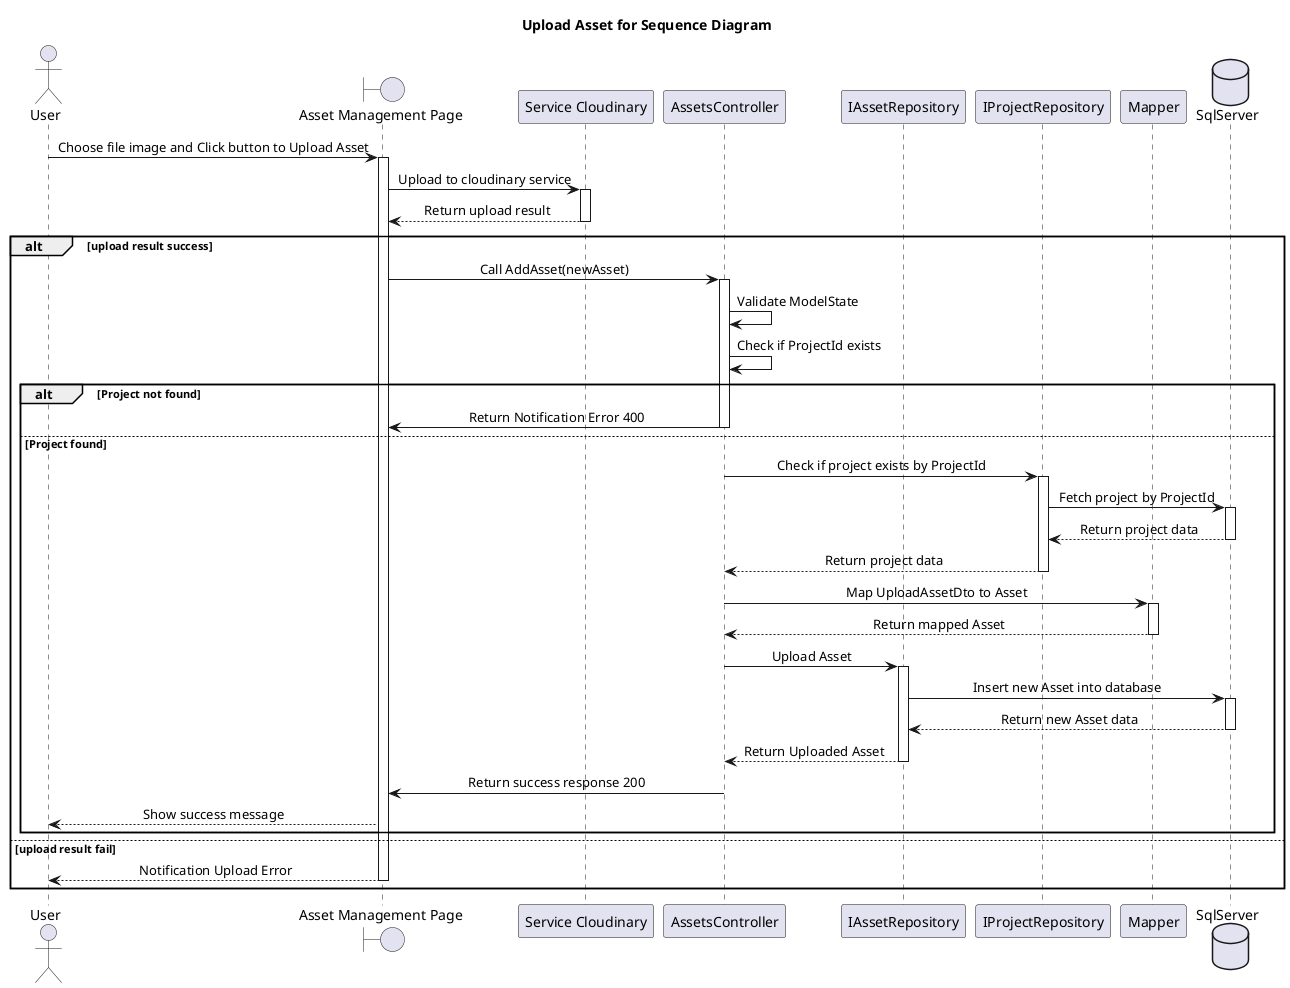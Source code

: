 @startuml
skinparam classAttributeIconSize 0
skinparam SequenceMessageAlignment center
Title Upload Asset for Sequence Diagram

actor "User" as U
boundary "Asset Management Page" as Hp
participant "Service Cloudinary" as SCloud
participant "AssetsController" as AssController
participant "IAssetRepository" as IAssRepo
participant "IProjectRepository" as IProjectRepo
participant "Mapper" as Mapper
database "SqlServer" as Db

U -> Hp : Choose file image and Click button to Upload Asset
activate Hp
Hp -> SCloud : Upload to cloudinary service
activate SCloud
SCloud --> Hp : Return upload result
deactivate SCloud
alt upload result success


    Hp -> AssController : Call AddAsset(newAsset)
    activate AssController
    AssController -> AssController : Validate ModelState
    AssController -> AssController : Check if ProjectId exists
    alt Project not found
        AssController -> Hp : Return Notification Error 400
        deactivate AssController
    else Project found
        AssController -> IProjectRepo : Check if project exists by ProjectId
        activate IProjectRepo
        IProjectRepo -> Db : Fetch project by ProjectId
        activate Db
        Db --> IProjectRepo : Return project data
        deactivate Db
        IProjectRepo --> AssController : Return project data
        deactivate IProjectRepo

        AssController -> Mapper : Map UploadAssetDto to Asset
        activate Mapper
        Mapper --> AssController : Return mapped Asset
        deactivate Mapper

        AssController -> IAssRepo : Upload Asset
        activate IAssRepo
        IAssRepo -> Db : Insert new Asset into database
        activate Db
        Db --> IAssRepo : Return new Asset data
        deactivate Db
        IAssRepo --> AssController : Return Uploaded Asset
        deactivate IAssRepo

        AssController -> Hp : Return success response 200
        deactivate AssController
        
        Hp --> U : Show success message

    end
else upload result fail
     Hp  --> U : Notification Upload Error
    deactivate Hp
end

@enduml
